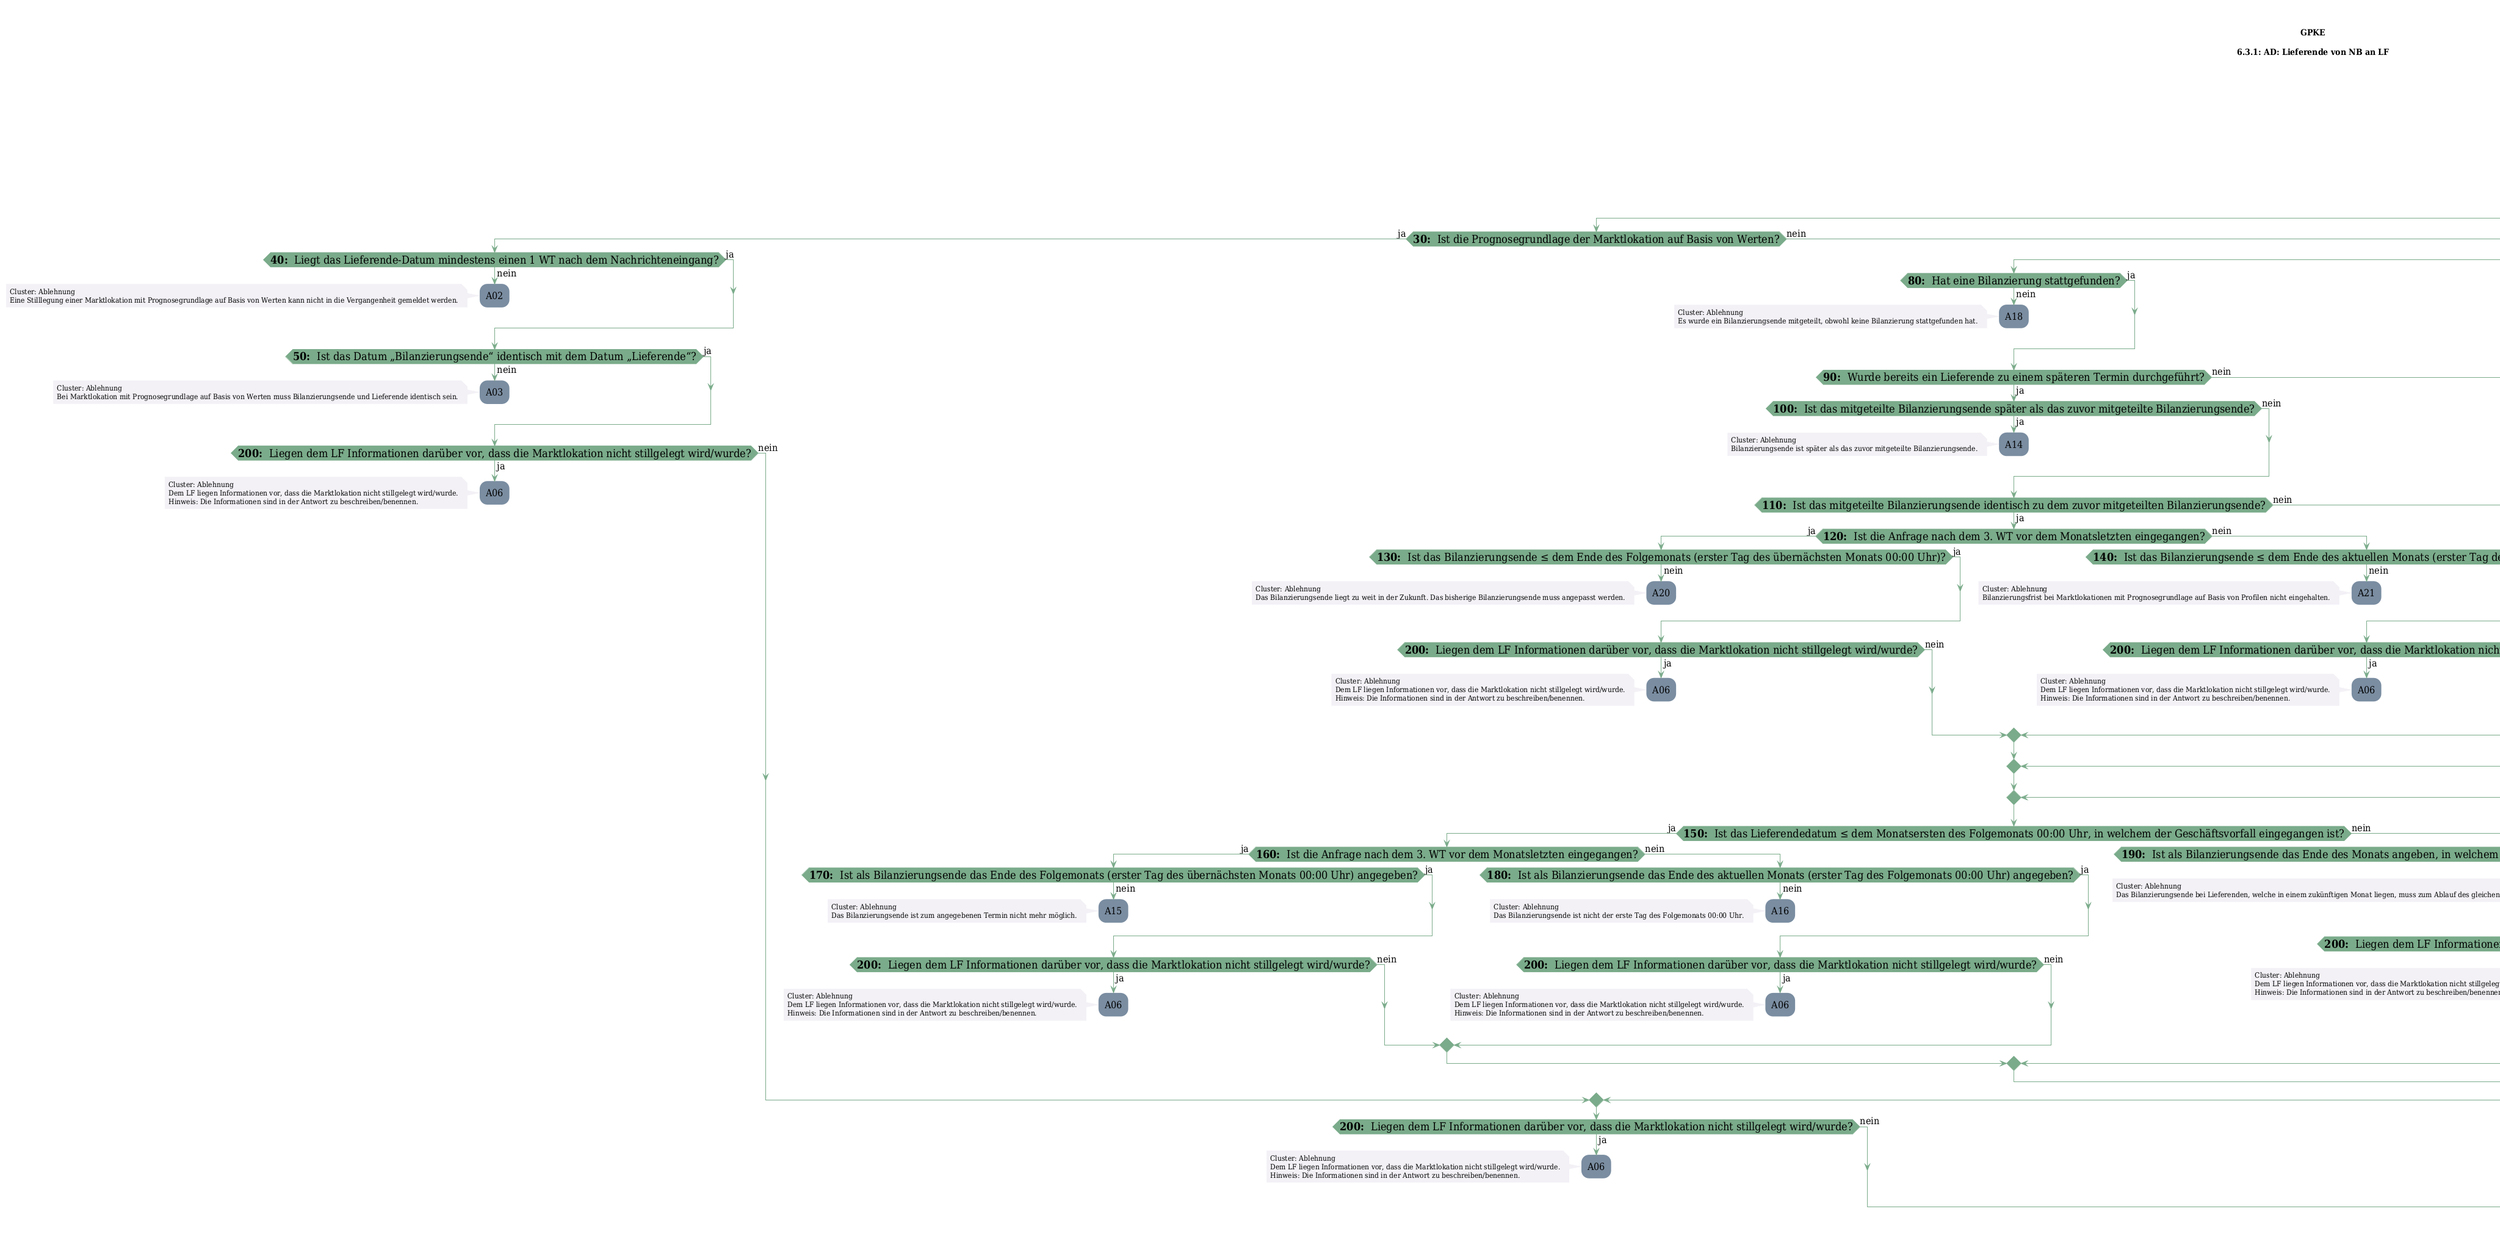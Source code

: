 @startuml
skinparam Shadowing false
skinparam NoteBorderColor #f3f1f6
skinparam NoteBackgroundColor #f3f1f6
skinparam NoteFontSize 12
skinparam ActivityBorderColor none
skinparam ActivityBackgroundColor #7a8da1
skinparam ActivityFontSize 16
skinparam ArrowColor #7aab8a
skinparam ArrowFontSize 16
skinparam ActivityDiamondBackgroundColor #7aab8a
skinparam ActivityDiamondBorderColor #7aab8a
skinparam ActivityDiamondFontSize 18
skinparam defaultFontName DejaVu Serif Condensed
skinparam ActivityEndColor #669580

header
<b>FV2210
2022-12-12
endheader

title
GPKE

6.3.1: AD: Lieferende von NB an LF



end title
:<b>E_0502</b>;
note right
<b><i>Prüfende Rolle: LF
end note

if (<b>10: </b> Wurde bereits zum identischen Abmeldedatum für die in diesem Geschäftsvorfall genannte Marktlokation die Lieferende-Meldung positiv bestätigt?) then (ja)
    :A01;
    note left
        Cluster: Ablehnung
        Lieferende zum Abmeldedatum wurde bereits bestätigt
    endnote
    kill;
else (nein)
endif
if (<b>20: </b> Liegt der Transaktionsgrund Stilllegung vor?) then (ja)
    if (<b>30: </b> Ist die Prognosegrundlage der Marktlokation auf Basis von Werten?) then (ja)
        if (<b>40: </b> Liegt das Lieferende-Datum mindestens einen 1 WT nach dem Nachrichteneingang?) then (ja)
        else (nein)
            :A02;
            note left
                Cluster: Ablehnung
                Eine Stilllegung einer Marktlokation mit Prognosegrundlage auf Basis von Werten kann nicht in die Vergangenheit gemeldet werden.
            endnote
            kill;
        endif
        if (<b>50: </b> Ist das Datum „Bilanzierungsende“ identisch mit dem Datum „Lieferende“?) then (ja)
        else (nein)
            :A03;
            note left
                Cluster: Ablehnung
                Bei Marktlokation mit Prognosegrundlage auf Basis von Werten muss Bilanzierungsende und Lieferende identisch sein.
            endnote
            kill;
        endif
        if (<b>200: </b> Liegen dem LF Informationen darüber vor, dass die Marktlokation nicht stillgelegt wird/wurde?) then (ja)
            :A06;
            note left
                Cluster: Ablehnung
                Dem LF liegen Informationen vor, dass die Marktlokation nicht stillgelegt wird/wurde.
                Hinweis: Die Informationen sind in der Antwort zu beschreiben/benennen.
            endnote
            kill;
        else (nein)
        endif
    else (nein)
        if (<b>60: </b> Wird ein Datum „Bilanzierungsende“ in der Abmeldung mitgeteilt?) then (ja)
            if (<b>80: </b> Hat eine Bilanzierung stattgefunden?) then (ja)
            else (nein)
                :A18;
                note left
                    Cluster: Ablehnung
                    Es wurde ein Bilanzierungsende mitgeteilt, obwohl keine Bilanzierung stattgefunden hat.
                endnote
                kill;
            endif
            if (<b>90: </b> Wurde bereits ein Lieferende zu einem späteren Termin durchgeführt?) then (ja)
                if (<b>100: </b> Ist das mitgeteilte Bilanzierungsende später als das zuvor mitgeteilte Bilanzierungsende?) then (ja)
                    :A14;
                    note left
                        Cluster: Ablehnung
                        Bilanzierungsende ist später als das zuvor mitgeteilte Bilanzierungsende.
                    endnote
                    kill;
                else (nein)
                endif
                if (<b>110: </b> Ist das mitgeteilte Bilanzierungsende identisch zu dem zuvor mitgeteilten Bilanzierungsende?) then (ja)
                    if (<b>120: </b> Ist die Anfrage nach dem 3. WT vor dem Monatsletzten eingegangen?) then (ja)
                        if (<b>130: </b> Ist das Bilanzierungsende ≤ dem Ende des Folgemonats (erster Tag des übernächsten Monats 00:00 Uhr&#41;?) then (ja)
                        else (nein)
                            :A20;
                            note left
                                Cluster: Ablehnung
                                Das Bilanzierungsende liegt zu weit in der Zukunft. Das bisherige Bilanzierungsende muss angepasst werden.
                            endnote
                            kill;
                        endif
                        if (<b>200: </b> Liegen dem LF Informationen darüber vor, dass die Marktlokation nicht stillgelegt wird/wurde?) then (ja)
                            :A06;
                            note left
                                Cluster: Ablehnung
                                Dem LF liegen Informationen vor, dass die Marktlokation nicht stillgelegt wird/wurde.
                                Hinweis: Die Informationen sind in der Antwort zu beschreiben/benennen.
                            endnote
                            kill;
                        else (nein)
                        endif
                    else (nein)
                        if (<b>140: </b> Ist das Bilanzierungsende ≤ dem Ende des aktuellen Monats (erster Tag des Folgemonats 00:00 Uhr&#41;?) then (ja)
                        else (nein)
                            :A21;
                            note left
                                Cluster: Ablehnung
                                Bilanzierungsfrist bei Marktlokationen mit Prognosegrundlage auf Basis von Profilen nicht eingehalten.
                            endnote
                            kill;
                        endif
                        if (<b>200: </b> Liegen dem LF Informationen darüber vor, dass die Marktlokation nicht stillgelegt wird/wurde?) then (ja)
                            :A06;
                            note left
                                Cluster: Ablehnung
                                Dem LF liegen Informationen vor, dass die Marktlokation nicht stillgelegt wird/wurde.
                                Hinweis: Die Informationen sind in der Antwort zu beschreiben/benennen.
                            endnote
                            kill;
                        else (nein)
                        endif
                    endif
                else (nein)
                endif
            else (nein)
            endif
            if (<b>150: </b> Ist das Lieferendedatum ≤ dem Monatsersten des Folgemonats 00:00 Uhr, in welchem der Geschäftsvorfall eingegangen ist?) then (ja)
                if (<b>160: </b> Ist die Anfrage nach dem 3. WT vor dem Monatsletzten eingegangen?) then (ja)
                    if (<b>170: </b> Ist als Bilanzierungsende das Ende des Folgemonats (erster Tag des übernächsten Monats 00:00 Uhr&#41; angegeben?) then (ja)
                    else (nein)
                        :A15;
                        note left
                            Cluster: Ablehnung
                            Das Bilanzierungsende ist zum angegebenen Termin nicht mehr möglich.
                        endnote
                        kill;
                    endif
                    if (<b>200: </b> Liegen dem LF Informationen darüber vor, dass die Marktlokation nicht stillgelegt wird/wurde?) then (ja)
                        :A06;
                        note left
                            Cluster: Ablehnung
                            Dem LF liegen Informationen vor, dass die Marktlokation nicht stillgelegt wird/wurde.
                            Hinweis: Die Informationen sind in der Antwort zu beschreiben/benennen.
                        endnote
                        kill;
                    else (nein)
                    endif
                else (nein)
                    if (<b>180: </b> Ist als Bilanzierungsende das Ende des aktuellen Monats (erster Tag des Folgemonats 00:00 Uhr&#41; angegeben?) then (ja)
                    else (nein)
                        :A16;
                        note left
                            Cluster: Ablehnung
                            Das Bilanzierungsende ist nicht der erste Tag des Folgemonats 00:00 Uhr.
                        endnote
                        kill;
                    endif
                    if (<b>200: </b> Liegen dem LF Informationen darüber vor, dass die Marktlokation nicht stillgelegt wird/wurde?) then (ja)
                        :A06;
                        note left
                            Cluster: Ablehnung
                            Dem LF liegen Informationen vor, dass die Marktlokation nicht stillgelegt wird/wurde.
                            Hinweis: Die Informationen sind in der Antwort zu beschreiben/benennen.
                        endnote
                        kill;
                    else (nein)
                    endif
                endif
            else (nein)
                if (<b>190: </b> Ist als Bilanzierungsende das Ende des Monats angeben, in welchem das Lieferende liegt? (erster Tag des Folgemonats 00:00 Uhr des Monats in welchem das Lieferende liegt&#41;.) then (ja)
                else (nein)
                    :A17;
                    note left
                        Cluster: Ablehnung
                        Das Bilanzierungsende bei Lieferenden, welche in einem zukünftigen Monat liegen, muss zum Ablauf des gleichen Monats sein.
                    endnote
                    kill;
                endif
                if (<b>200: </b> Liegen dem LF Informationen darüber vor, dass die Marktlokation nicht stillgelegt wird/wurde?) then (ja)
                    :A06;
                    note left
                        Cluster: Ablehnung
                        Dem LF liegen Informationen vor, dass die Marktlokation nicht stillgelegt wird/wurde.
                        Hinweis: Die Informationen sind in der Antwort zu beschreiben/benennen.
                    endnote
                    kill;
                else (nein)
                endif
            endif
        else (nein)
            if (<b>70: </b> Hat eine Bilanzierung stattgefunden?) then (ja)
                :A13;
                note left
                    Cluster: Ablehnung
                    Es wurde kein Bilanzierungsende mitgeteilt, obwohl eine Bilanzierung stattgefunden hat.
                endnote
                kill;
            else (nein)
            endif
            if (<b>200: </b> Liegen dem LF Informationen darüber vor, dass die Marktlokation nicht stillgelegt wird/wurde?) then (ja)
                :A06;
                note left
                    Cluster: Ablehnung
                    Dem LF liegen Informationen vor, dass die Marktlokation nicht stillgelegt wird/wurde.
                    Hinweis: Die Informationen sind in der Antwort zu beschreiben/benennen.
                endnote
                kill;
            else (nein)
            endif
        endif
    endif
    if (<b>200: </b> Liegen dem LF Informationen darüber vor, dass die Marktlokation nicht stillgelegt wird/wurde?) then (ja)
        :A06;
        note left
            Cluster: Ablehnung
            Dem LF liegen Informationen vor, dass die Marktlokation nicht stillgelegt wird/wurde.
            Hinweis: Die Informationen sind in der Antwort zu beschreiben/benennen.
        endnote
        kill;
    else (nein)
    endif
else (nein)
    if (<b>210: </b> Ist das Datum „Bilanzierungsende“ identisch mit dem Datum „Lieferende“?) then (ja)
    else (nein)
        :A11;
        note left
            Cluster: Ablehnung
            Lieferende und Bilanzierungsende müssen bei Lieferende von NB an LF aufgrund entfallender Zuordnungsermächtigung synchron sein.
        endnote
        kill;
    endif
    if (<b>220: </b> Liegt das übermittelte Datum „Lieferende“ nach dem Nachrichteneingang?) then (ja)
    else (nein)
        :A07;
        note left
            Cluster: Ablehnung
            Lieferende bei entfallender Zuordnungsermächtigung muss in der Zukunft liegen.
        endnote
        kill;
    endif
    if (<b>230: </b> Ist das angegebene Datum „Lieferende“ der nächste 1. eines Kalendermonats 00:00 Uhr?) then (ja)
    else (nein)
        :A08;
        note left
            Cluster: Ablehnung
            Das Lieferende bei Abmeldung wegen Deaktivierung der Zuordnungsermächtigung muss auf dem 1. eines Kalendermonats liegen.
        endnote
        kill;
    endif
    if (<b>240: </b> Liegt der Transaktionsgrund Abmeldung wegen fehl. Zuordnungsermächtigung aufgrund Änderung ZRT vor?) then (ja)
        if (<b>250: </b> Wurde der Zeitreihentyp an der betreffenden Marktlokation in einen Zeitreihentyp geändert, für welchen keine Zuordnungsermächtigung besteht?) then (ja)
        else (nein)
            :A12;
            note left
                Cluster: Ablehnung
                Es liegt keine Änderung des Zeitreihentyps vor, für welchen keine Zuordnungsermächtigung besteht.
            endnote
            kill;
        endif
        if (<b>260: </b> Hat der BKV die Deaktivierung der Zuordnungsermächtigung für den ZRT, welcher der genannten Marktlokation zugeordnet ist, vorgenommen?) then (ja)
        else (nein)
            :A09;
            note left
                Cluster: Ablehnung
                Deaktivierung der Zuordnungsermächtigung für den der Marktlokation zugeordneten ZRT hat nicht stattgefunden.
            endnote
            kill;
        endif
    else (nein)
    endif
    if (<b>260: </b> Hat der BKV die Deaktivierung der Zuordnungsermächtigung für den ZRT, welcher der genannten Marktlokation zugeordnet ist, vorgenommen?) then (ja)
    else (nein)
        :A09;
        note left
            Cluster: Ablehnung
            Deaktivierung der Zuordnungsermächtigung für den der Marktlokation zugeordneten ZRT hat nicht stattgefunden.
        endnote
        kill;
    endif
endif
:A10;
note left
    Cluster: Zustimmung
    Lieferende wird zugestimmt
endnote
kill;

@enduml
